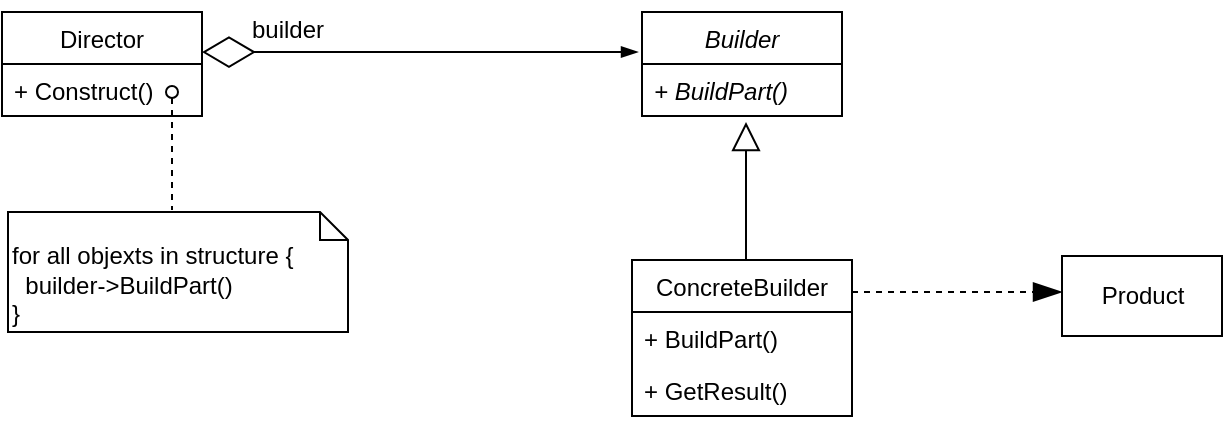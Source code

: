 <mxfile version="12.0.0" type="device" pages="1"><diagram id="FfEfzOPiLPrCD-2izosH" name="Page-1"><mxGraphModel dx="1347" dy="725" grid="1" gridSize="10" guides="1" tooltips="1" connect="1" arrows="1" fold="1" page="1" pageScale="1" pageWidth="1654" pageHeight="1169" math="0" shadow="0"><root><mxCell id="0"/><mxCell id="1" parent="0"/><mxCell id="0hK5vW5Oc93hpIxDKzZt-1" value="Director" style="swimlane;fontStyle=0;childLayout=stackLayout;horizontal=1;startSize=26;fillColor=none;horizontalStack=0;resizeParent=1;resizeParentMax=0;resizeLast=0;collapsible=1;marginBottom=0;" parent="1" vertex="1"><mxGeometry x="310" y="120" width="100" height="52" as="geometry"/></mxCell><mxCell id="0hK5vW5Oc93hpIxDKzZt-2" value="+ Construct()" style="text;strokeColor=none;fillColor=none;align=left;verticalAlign=top;spacingLeft=4;spacingRight=4;overflow=hidden;rotatable=0;points=[[0,0.5],[1,0.5]];portConstraint=eastwest;" parent="0hK5vW5Oc93hpIxDKzZt-1" vertex="1"><mxGeometry y="26" width="100" height="26" as="geometry"/></mxCell><mxCell id="0hK5vW5Oc93hpIxDKzZt-5" value="Builder" style="swimlane;fontStyle=2;childLayout=stackLayout;horizontal=1;startSize=26;fillColor=none;horizontalStack=0;resizeParent=1;resizeParentMax=0;resizeLast=0;collapsible=1;marginBottom=0;" parent="1" vertex="1"><mxGeometry x="630" y="120" width="100" height="52" as="geometry"/></mxCell><mxCell id="0hK5vW5Oc93hpIxDKzZt-6" value="+ BuildPart()" style="text;strokeColor=none;fillColor=none;align=left;verticalAlign=top;spacingLeft=4;spacingRight=4;overflow=hidden;rotatable=0;points=[[0,0.5],[1,0.5]];portConstraint=eastwest;fontStyle=2" parent="0hK5vW5Oc93hpIxDKzZt-5" vertex="1"><mxGeometry y="26" width="100" height="26" as="geometry"/></mxCell><mxCell id="0hK5vW5Oc93hpIxDKzZt-7" value="ConcreteBuilder" style="swimlane;fontStyle=0;childLayout=stackLayout;horizontal=1;startSize=26;fillColor=none;horizontalStack=0;resizeParent=1;resizeParentMax=0;resizeLast=0;collapsible=1;marginBottom=0;" parent="1" vertex="1"><mxGeometry x="625" y="244" width="110" height="78" as="geometry"/></mxCell><mxCell id="0hK5vW5Oc93hpIxDKzZt-8" value="+ BuildPart()" style="text;strokeColor=none;fillColor=none;align=left;verticalAlign=top;spacingLeft=4;spacingRight=4;overflow=hidden;rotatable=0;points=[[0,0.5],[1,0.5]];portConstraint=eastwest;fontStyle=0" parent="0hK5vW5Oc93hpIxDKzZt-7" vertex="1"><mxGeometry y="26" width="110" height="26" as="geometry"/></mxCell><mxCell id="0hK5vW5Oc93hpIxDKzZt-9" value="+ GetResult()" style="text;strokeColor=none;fillColor=none;align=left;verticalAlign=top;spacingLeft=4;spacingRight=4;overflow=hidden;rotatable=0;points=[[0,0.5],[1,0.5]];portConstraint=eastwest;fontStyle=0" parent="0hK5vW5Oc93hpIxDKzZt-7" vertex="1"><mxGeometry y="52" width="110" height="26" as="geometry"/></mxCell><mxCell id="0hK5vW5Oc93hpIxDKzZt-10" value="" style="endArrow=diamondThin;endFill=0;endSize=24;html=1;entryX=1;entryY=0.385;entryDx=0;entryDy=0;entryPerimeter=0;exitX=-0.02;exitY=0.385;exitDx=0;exitDy=0;exitPerimeter=0;startArrow=blockThin;startFill=1;" parent="1" source="0hK5vW5Oc93hpIxDKzZt-5" target="0hK5vW5Oc93hpIxDKzZt-1" edge="1"><mxGeometry width="160" relative="1" as="geometry"><mxPoint x="150" y="370" as="sourcePoint"/><mxPoint x="300" y="290" as="targetPoint"/></mxGeometry></mxCell><mxCell id="0hK5vW5Oc93hpIxDKzZt-11" value="" style="endArrow=block;endFill=0;endSize=12;html=1;" parent="1" edge="1"><mxGeometry width="160" relative="1" as="geometry"><mxPoint x="682" y="244" as="sourcePoint"/><mxPoint x="682" y="175" as="targetPoint"/></mxGeometry></mxCell><mxCell id="0hK5vW5Oc93hpIxDKzZt-12" value="builder" style="text;html=1;resizable=0;points=[];autosize=1;align=left;verticalAlign=top;spacingTop=-4;" parent="1" vertex="1"><mxGeometry x="433" y="119" width="50" height="20" as="geometry"/></mxCell><mxCell id="0hK5vW5Oc93hpIxDKzZt-13" value="" style="endArrow=blockThin;dashed=1;endFill=1;endSize=12;html=1;" parent="1" edge="1"><mxGeometry width="160" relative="1" as="geometry"><mxPoint x="735" y="260" as="sourcePoint"/><mxPoint x="840" y="260" as="targetPoint"/></mxGeometry></mxCell><mxCell id="0hK5vW5Oc93hpIxDKzZt-14" value="Product" style="html=1;" parent="1" vertex="1"><mxGeometry x="840" y="242" width="80" height="40" as="geometry"/></mxCell><mxCell id="0hK5vW5Oc93hpIxDKzZt-15" value="" style="endArrow=none;dashed=1;endFill=0;endSize=12;html=1;startArrow=oval;startFill=0;" parent="1" edge="1"><mxGeometry width="160" relative="1" as="geometry"><mxPoint x="395" y="160" as="sourcePoint"/><mxPoint x="395" y="219" as="targetPoint"/></mxGeometry></mxCell><mxCell id="0hK5vW5Oc93hpIxDKzZt-16" value="&lt;br&gt;for all objexts in structure {&lt;br&gt;&amp;nbsp; builder-&amp;gt;BuildPart()&lt;br&gt;}" style="shape=note;whiteSpace=wrap;html=1;size=14;verticalAlign=top;align=left;spacingTop=-6;" parent="1" vertex="1"><mxGeometry x="313" y="220" width="170" height="60" as="geometry"/></mxCell></root></mxGraphModel></diagram></mxfile>